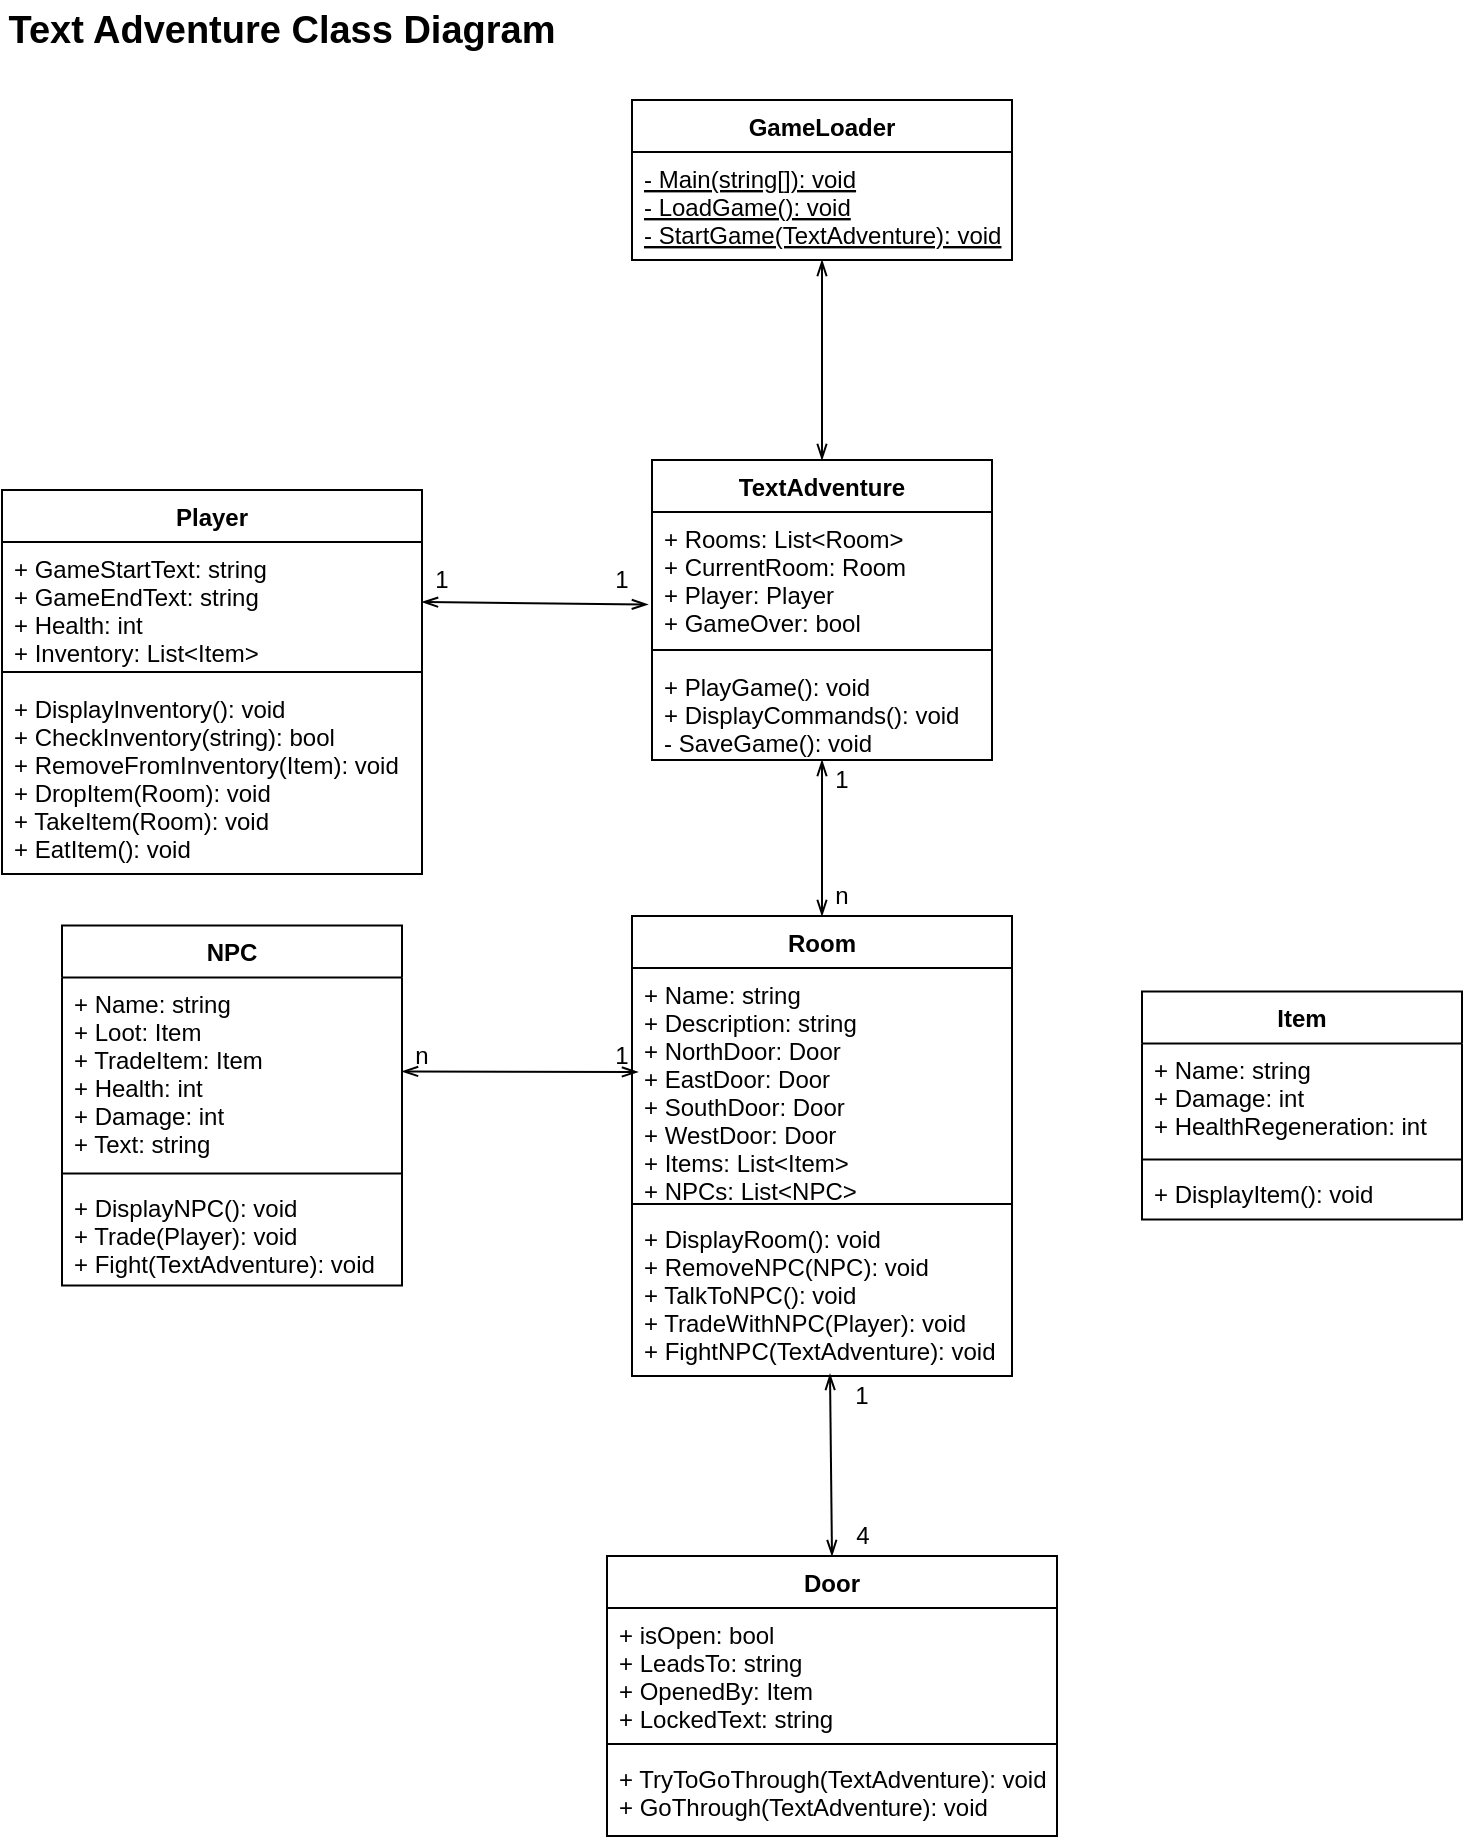 <mxfile version="12.5.3" type="device"><diagram id="i-8pjSt7i_0XRP-g4HNQ" name="Page-1"><mxGraphModel dx="1117" dy="1094" grid="1" gridSize="10" guides="1" tooltips="1" connect="1" arrows="1" fold="1" page="1" pageScale="1" pageWidth="850" pageHeight="1100" math="0" shadow="0"><root><mxCell id="0"/><mxCell id="1" parent="0"/><mxCell id="4_c3ELnmA2z503EZS1vG-1" value="TextAdventure" style="swimlane;fontStyle=1;align=center;verticalAlign=top;childLayout=stackLayout;horizontal=1;startSize=26;horizontalStack=0;resizeParent=1;resizeParentMax=0;resizeLast=0;collapsible=1;marginBottom=0;" parent="1" vertex="1"><mxGeometry x="335" y="240" width="170" height="150" as="geometry"/></mxCell><mxCell id="4_c3ELnmA2z503EZS1vG-2" value="+ Rooms: List&lt;Room&gt;&#10;+ CurrentRoom: Room&#10;+ Player: Player&#10;+ GameOver: bool" style="text;strokeColor=none;fillColor=none;align=left;verticalAlign=top;spacingLeft=4;spacingRight=4;overflow=hidden;rotatable=0;points=[[0,0.5],[1,0.5]];portConstraint=eastwest;fontStyle=0" parent="4_c3ELnmA2z503EZS1vG-1" vertex="1"><mxGeometry y="26" width="170" height="64" as="geometry"/></mxCell><mxCell id="4_c3ELnmA2z503EZS1vG-3" value="" style="line;strokeWidth=1;fillColor=none;align=left;verticalAlign=middle;spacingTop=-1;spacingLeft=3;spacingRight=3;rotatable=0;labelPosition=right;points=[];portConstraint=eastwest;" parent="4_c3ELnmA2z503EZS1vG-1" vertex="1"><mxGeometry y="90" width="170" height="10" as="geometry"/></mxCell><mxCell id="4_c3ELnmA2z503EZS1vG-4" value="+ PlayGame(): void&#10;+ DisplayCommands(): void&#10;- SaveGame(): void" style="text;strokeColor=none;fillColor=none;align=left;verticalAlign=top;spacingLeft=4;spacingRight=4;overflow=hidden;rotatable=0;points=[[0,0.5],[1,0.5]];portConstraint=eastwest;fontStyle=0" parent="4_c3ELnmA2z503EZS1vG-1" vertex="1"><mxGeometry y="100" width="170" height="50" as="geometry"/></mxCell><mxCell id="4_c3ELnmA2z503EZS1vG-5" value="Room" style="swimlane;fontStyle=1;align=center;verticalAlign=top;childLayout=stackLayout;horizontal=1;startSize=26;horizontalStack=0;resizeParent=1;resizeParentMax=0;resizeLast=0;collapsible=1;marginBottom=0;" parent="1" vertex="1"><mxGeometry x="325" y="468" width="190" height="230" as="geometry"/></mxCell><mxCell id="4_c3ELnmA2z503EZS1vG-6" value="+ Name: string&#10;+ Description: string&#10;+ NorthDoor: Door&#10;+ EastDoor: Door&#10;+ SouthDoor: Door&#10;+ WestDoor: Door&#10;+ Items: List&lt;Item&gt;&#10;+ NPCs: List&lt;NPC&gt;" style="text;strokeColor=none;fillColor=none;align=left;verticalAlign=top;spacingLeft=4;spacingRight=4;overflow=hidden;rotatable=0;points=[[0,0.5],[1,0.5]];portConstraint=eastwest;" parent="4_c3ELnmA2z503EZS1vG-5" vertex="1"><mxGeometry y="26" width="190" height="114" as="geometry"/></mxCell><mxCell id="4_c3ELnmA2z503EZS1vG-7" value="" style="line;strokeWidth=1;fillColor=none;align=left;verticalAlign=middle;spacingTop=-1;spacingLeft=3;spacingRight=3;rotatable=0;labelPosition=right;points=[];portConstraint=eastwest;" parent="4_c3ELnmA2z503EZS1vG-5" vertex="1"><mxGeometry y="140" width="190" height="8" as="geometry"/></mxCell><mxCell id="4_c3ELnmA2z503EZS1vG-8" value="+ DisplayRoom(): void&#10;+ RemoveNPC(NPC): void&#10;+ TalkToNPC(): void&#10;+ TradeWithNPC(Player): void&#10;+ FightNPC(TextAdventure): void&#10;" style="text;strokeColor=none;fillColor=none;align=left;verticalAlign=top;spacingLeft=4;spacingRight=4;overflow=hidden;rotatable=0;points=[[0,0.5],[1,0.5]];portConstraint=eastwest;" parent="4_c3ELnmA2z503EZS1vG-5" vertex="1"><mxGeometry y="148" width="190" height="82" as="geometry"/></mxCell><mxCell id="4_c3ELnmA2z503EZS1vG-17" value="" style="endArrow=openThin;startArrow=openThin;html=1;startFill=0;endFill=0;exitX=0.5;exitY=0;exitDx=0;exitDy=0;" parent="1" edge="1" source="TUgxPZ8v3ZKfx0xx-rDI-4"><mxGeometry width="50" height="50" relative="1" as="geometry"><mxPoint x="425" y="788" as="sourcePoint"/><mxPoint x="424" y="697" as="targetPoint"/></mxGeometry></mxCell><mxCell id="4_c3ELnmA2z503EZS1vG-19" value="4" style="text;html=1;align=center;verticalAlign=middle;resizable=0;points=[];autosize=1;" parent="1" vertex="1"><mxGeometry x="430" y="768" width="20" height="20" as="geometry"/></mxCell><mxCell id="4_c3ELnmA2z503EZS1vG-21" value="" style="endArrow=openThin;startArrow=openThin;html=1;exitX=0.5;exitY=0;exitDx=0;exitDy=0;startFill=0;endFill=0;" parent="1" source="4_c3ELnmA2z503EZS1vG-5" target="4_c3ELnmA2z503EZS1vG-4" edge="1"><mxGeometry width="50" height="50" relative="1" as="geometry"><mxPoint x="400" y="448" as="sourcePoint"/><mxPoint x="450" y="398" as="targetPoint"/></mxGeometry></mxCell><mxCell id="4_c3ELnmA2z503EZS1vG-22" value="1" style="text;html=1;strokeColor=none;fillColor=none;align=center;verticalAlign=middle;whiteSpace=wrap;rounded=0;" parent="1" vertex="1"><mxGeometry x="410" y="390" width="40" height="20" as="geometry"/></mxCell><mxCell id="4_c3ELnmA2z503EZS1vG-23" value="n" style="text;html=1;strokeColor=none;fillColor=none;align=center;verticalAlign=middle;whiteSpace=wrap;rounded=0;" parent="1" vertex="1"><mxGeometry x="410" y="448" width="40" height="20" as="geometry"/></mxCell><mxCell id="4_c3ELnmA2z503EZS1vG-44" style="rounded=0;orthogonalLoop=1;jettySize=auto;html=1;startArrow=openThin;startFill=0;endArrow=openThin;endFill=0;entryX=-0.012;entryY=0.723;entryDx=0;entryDy=0;exitX=1;exitY=0.5;exitDx=0;exitDy=0;entryPerimeter=0;" parent="1" source="5vKc7kBdnCINcdTHgS51-2" target="4_c3ELnmA2z503EZS1vG-2" edge="1"><mxGeometry relative="1" as="geometry"><mxPoint x="220" y="328" as="sourcePoint"/><mxPoint x="332" y="386" as="targetPoint"/></mxGeometry></mxCell><mxCell id="4_c3ELnmA2z503EZS1vG-45" value="1" style="text;html=1;strokeColor=none;fillColor=none;align=center;verticalAlign=middle;whiteSpace=wrap;rounded=0;" parent="1" vertex="1"><mxGeometry x="210" y="290" width="40" height="20" as="geometry"/></mxCell><mxCell id="4_c3ELnmA2z503EZS1vG-46" value="1" style="text;html=1;strokeColor=none;fillColor=none;align=center;verticalAlign=middle;whiteSpace=wrap;rounded=0;" parent="1" vertex="1"><mxGeometry x="300" y="290" width="40" height="20" as="geometry"/></mxCell><mxCell id="4_c3ELnmA2z503EZS1vG-47" style="edgeStyle=none;rounded=0;orthogonalLoop=1;jettySize=auto;html=1;entryX=1;entryY=0.5;entryDx=0;entryDy=0;startArrow=openThin;startFill=0;endArrow=openThin;endFill=0;" parent="1" target="TUgxPZ8v3ZKfx0xx-rDI-9" edge="1"><mxGeometry relative="1" as="geometry"><mxPoint x="328" y="546" as="sourcePoint"/><mxPoint x="211.6" y="548.982" as="targetPoint"/></mxGeometry></mxCell><mxCell id="4_c3ELnmA2z503EZS1vG-48" value="n" style="text;html=1;strokeColor=none;fillColor=none;align=center;verticalAlign=middle;whiteSpace=wrap;rounded=0;" parent="1" vertex="1"><mxGeometry x="200" y="528" width="40" height="20" as="geometry"/></mxCell><mxCell id="4_c3ELnmA2z503EZS1vG-49" value="1" style="text;html=1;strokeColor=none;fillColor=none;align=center;verticalAlign=middle;whiteSpace=wrap;rounded=0;" parent="1" vertex="1"><mxGeometry x="300" y="528" width="40" height="20" as="geometry"/></mxCell><mxCell id="5vKc7kBdnCINcdTHgS51-1" value="Player" style="swimlane;fontStyle=1;align=center;verticalAlign=top;childLayout=stackLayout;horizontal=1;startSize=26;horizontalStack=0;resizeParent=1;resizeParentMax=0;resizeLast=0;collapsible=1;marginBottom=0;" parent="1" vertex="1"><mxGeometry x="10" y="255" width="210" height="192" as="geometry"/></mxCell><mxCell id="5vKc7kBdnCINcdTHgS51-2" value="+ GameStartText: string&#10;+ GameEndText: string&#10;+ Health: int&#10;+ Inventory: List&lt;Item&gt;&#10;" style="text;strokeColor=none;fillColor=none;align=left;verticalAlign=top;spacingLeft=4;spacingRight=4;overflow=hidden;rotatable=0;points=[[0,0.5],[1,0.5]];portConstraint=eastwest;" parent="5vKc7kBdnCINcdTHgS51-1" vertex="1"><mxGeometry y="26" width="210" height="60" as="geometry"/></mxCell><mxCell id="5vKc7kBdnCINcdTHgS51-3" value="" style="line;strokeWidth=1;fillColor=none;align=left;verticalAlign=middle;spacingTop=-1;spacingLeft=3;spacingRight=3;rotatable=0;labelPosition=right;points=[];portConstraint=eastwest;" parent="5vKc7kBdnCINcdTHgS51-1" vertex="1"><mxGeometry y="86" width="210" height="10" as="geometry"/></mxCell><mxCell id="5vKc7kBdnCINcdTHgS51-4" value="+ DisplayInventory(): void&#10;+ CheckInventory(string): bool&#10;+ RemoveFromInventory(Item): void&#10;+ DropItem(Room): void&#10;+ TakeItem(Room): void&#10;+ EatItem(): void&#10;" style="text;strokeColor=none;fillColor=none;align=left;verticalAlign=top;spacingLeft=4;spacingRight=4;overflow=hidden;rotatable=0;points=[[0,0.5],[1,0.5]];portConstraint=eastwest;" parent="5vKc7kBdnCINcdTHgS51-1" vertex="1"><mxGeometry y="96" width="210" height="96" as="geometry"/></mxCell><mxCell id="K1w4aTThLGapS-gLMrrN-1" value="Item" style="swimlane;fontStyle=1;align=center;verticalAlign=top;childLayout=stackLayout;horizontal=1;startSize=26;horizontalStack=0;resizeParent=1;resizeParentMax=0;resizeLast=0;collapsible=1;marginBottom=0;" parent="1" vertex="1"><mxGeometry x="580" y="505.69" width="160" height="114" as="geometry"/></mxCell><mxCell id="K1w4aTThLGapS-gLMrrN-2" value="+ Name: string&#10;+ Damage: int&#10;+ HealthRegeneration: int" style="text;strokeColor=none;fillColor=none;align=left;verticalAlign=top;spacingLeft=4;spacingRight=4;overflow=hidden;rotatable=0;points=[[0,0.5],[1,0.5]];portConstraint=eastwest;" parent="K1w4aTThLGapS-gLMrrN-1" vertex="1"><mxGeometry y="26" width="160" height="54" as="geometry"/></mxCell><mxCell id="K1w4aTThLGapS-gLMrrN-3" value="" style="line;strokeWidth=1;fillColor=none;align=left;verticalAlign=middle;spacingTop=-1;spacingLeft=3;spacingRight=3;rotatable=0;labelPosition=right;points=[];portConstraint=eastwest;" parent="K1w4aTThLGapS-gLMrrN-1" vertex="1"><mxGeometry y="80" width="160" height="8" as="geometry"/></mxCell><mxCell id="K1w4aTThLGapS-gLMrrN-4" value="+ DisplayItem(): void" style="text;strokeColor=none;fillColor=none;align=left;verticalAlign=top;spacingLeft=4;spacingRight=4;overflow=hidden;rotatable=0;points=[[0,0.5],[1,0.5]];portConstraint=eastwest;" parent="K1w4aTThLGapS-gLMrrN-1" vertex="1"><mxGeometry y="88" width="160" height="26" as="geometry"/></mxCell><mxCell id="TUgxPZ8v3ZKfx0xx-rDI-3" value="1" style="text;html=1;strokeColor=none;fillColor=none;align=center;verticalAlign=middle;whiteSpace=wrap;rounded=0;" vertex="1" parent="1"><mxGeometry x="420" y="698" width="40" height="20" as="geometry"/></mxCell><mxCell id="TUgxPZ8v3ZKfx0xx-rDI-4" value="Door" style="swimlane;fontStyle=1;align=center;verticalAlign=top;childLayout=stackLayout;horizontal=1;startSize=26;horizontalStack=0;resizeParent=1;resizeParentMax=0;resizeLast=0;collapsible=1;marginBottom=0;" vertex="1" parent="1"><mxGeometry x="312.5" y="788" width="225" height="140" as="geometry"/></mxCell><mxCell id="TUgxPZ8v3ZKfx0xx-rDI-5" value="+ isOpen: bool&#10;+ LeadsTo: string&#10;+ OpenedBy: Item&#10;+ LockedText: string" style="text;strokeColor=none;fillColor=none;align=left;verticalAlign=top;spacingLeft=4;spacingRight=4;overflow=hidden;rotatable=0;points=[[0,0.5],[1,0.5]];portConstraint=eastwest;" vertex="1" parent="TUgxPZ8v3ZKfx0xx-rDI-4"><mxGeometry y="26" width="225" height="64" as="geometry"/></mxCell><mxCell id="TUgxPZ8v3ZKfx0xx-rDI-6" value="" style="line;strokeWidth=1;fillColor=none;align=left;verticalAlign=middle;spacingTop=-1;spacingLeft=3;spacingRight=3;rotatable=0;labelPosition=right;points=[];portConstraint=eastwest;" vertex="1" parent="TUgxPZ8v3ZKfx0xx-rDI-4"><mxGeometry y="90" width="225" height="8" as="geometry"/></mxCell><mxCell id="TUgxPZ8v3ZKfx0xx-rDI-7" value="+ TryToGoThrough(TextAdventure): void&#10;+ GoThrough(TextAdventure): void" style="text;strokeColor=none;fillColor=none;align=left;verticalAlign=top;spacingLeft=4;spacingRight=4;overflow=hidden;rotatable=0;points=[[0,0.5],[1,0.5]];portConstraint=eastwest;" vertex="1" parent="TUgxPZ8v3ZKfx0xx-rDI-4"><mxGeometry y="98" width="225" height="42" as="geometry"/></mxCell><mxCell id="TUgxPZ8v3ZKfx0xx-rDI-8" value="NPC" style="swimlane;fontStyle=1;align=center;verticalAlign=top;childLayout=stackLayout;horizontal=1;startSize=26;horizontalStack=0;resizeParent=1;resizeParentMax=0;resizeLast=0;collapsible=1;marginBottom=0;" vertex="1" parent="1"><mxGeometry x="40" y="472.69" width="170" height="180" as="geometry"/></mxCell><mxCell id="TUgxPZ8v3ZKfx0xx-rDI-9" value="+ Name: string&#10;+ Loot: Item&#10;+ TradeItem: Item&#10;+ Health: int&#10;+ Damage: int&#10;+ Text: string" style="text;strokeColor=none;fillColor=none;align=left;verticalAlign=top;spacingLeft=4;spacingRight=4;overflow=hidden;rotatable=0;points=[[0,0.5],[1,0.5]];portConstraint=eastwest;" vertex="1" parent="TUgxPZ8v3ZKfx0xx-rDI-8"><mxGeometry y="26" width="170" height="94" as="geometry"/></mxCell><mxCell id="TUgxPZ8v3ZKfx0xx-rDI-10" value="" style="line;strokeWidth=1;fillColor=none;align=left;verticalAlign=middle;spacingTop=-1;spacingLeft=3;spacingRight=3;rotatable=0;labelPosition=right;points=[];portConstraint=eastwest;" vertex="1" parent="TUgxPZ8v3ZKfx0xx-rDI-8"><mxGeometry y="120" width="170" height="8" as="geometry"/></mxCell><mxCell id="TUgxPZ8v3ZKfx0xx-rDI-11" value="+ DisplayNPC(): void&#10;+ Trade(Player): void&#10;+ Fight(TextAdventure): void" style="text;strokeColor=none;fillColor=none;align=left;verticalAlign=top;spacingLeft=4;spacingRight=4;overflow=hidden;rotatable=0;points=[[0,0.5],[1,0.5]];portConstraint=eastwest;" vertex="1" parent="TUgxPZ8v3ZKfx0xx-rDI-8"><mxGeometry y="128" width="170" height="52" as="geometry"/></mxCell><mxCell id="TUgxPZ8v3ZKfx0xx-rDI-16" style="edgeStyle=orthogonalEdgeStyle;rounded=0;orthogonalLoop=1;jettySize=auto;html=1;startArrow=openThin;startFill=0;endArrow=openThin;endFill=0;" edge="1" parent="1" source="TUgxPZ8v3ZKfx0xx-rDI-12" target="4_c3ELnmA2z503EZS1vG-1"><mxGeometry relative="1" as="geometry"/></mxCell><mxCell id="TUgxPZ8v3ZKfx0xx-rDI-12" value="GameLoader" style="swimlane;fontStyle=1;align=center;verticalAlign=top;childLayout=stackLayout;horizontal=1;startSize=26;horizontalStack=0;resizeParent=1;resizeParentMax=0;resizeLast=0;collapsible=1;marginBottom=0;" vertex="1" parent="1"><mxGeometry x="325" y="60" width="190" height="80" as="geometry"/></mxCell><mxCell id="TUgxPZ8v3ZKfx0xx-rDI-15" value="- Main(string[]): void&#10;- LoadGame(): void&#10;- StartGame(TextAdventure): void" style="text;strokeColor=none;fillColor=none;align=left;verticalAlign=top;spacingLeft=4;spacingRight=4;overflow=hidden;rotatable=0;points=[[0,0.5],[1,0.5]];portConstraint=eastwest;fontStyle=4" vertex="1" parent="TUgxPZ8v3ZKfx0xx-rDI-12"><mxGeometry y="26" width="190" height="54" as="geometry"/></mxCell><mxCell id="TUgxPZ8v3ZKfx0xx-rDI-18" value="Text Adventure Class Diagram" style="text;align=center;fontStyle=1;verticalAlign=middle;spacingLeft=3;spacingRight=3;strokeColor=none;rotatable=0;points=[[0,0.5],[1,0.5]];portConstraint=eastwest;fontSize=19;" vertex="1" parent="1"><mxGeometry x="110" y="10" width="80" height="26" as="geometry"/></mxCell></root></mxGraphModel></diagram></mxfile>